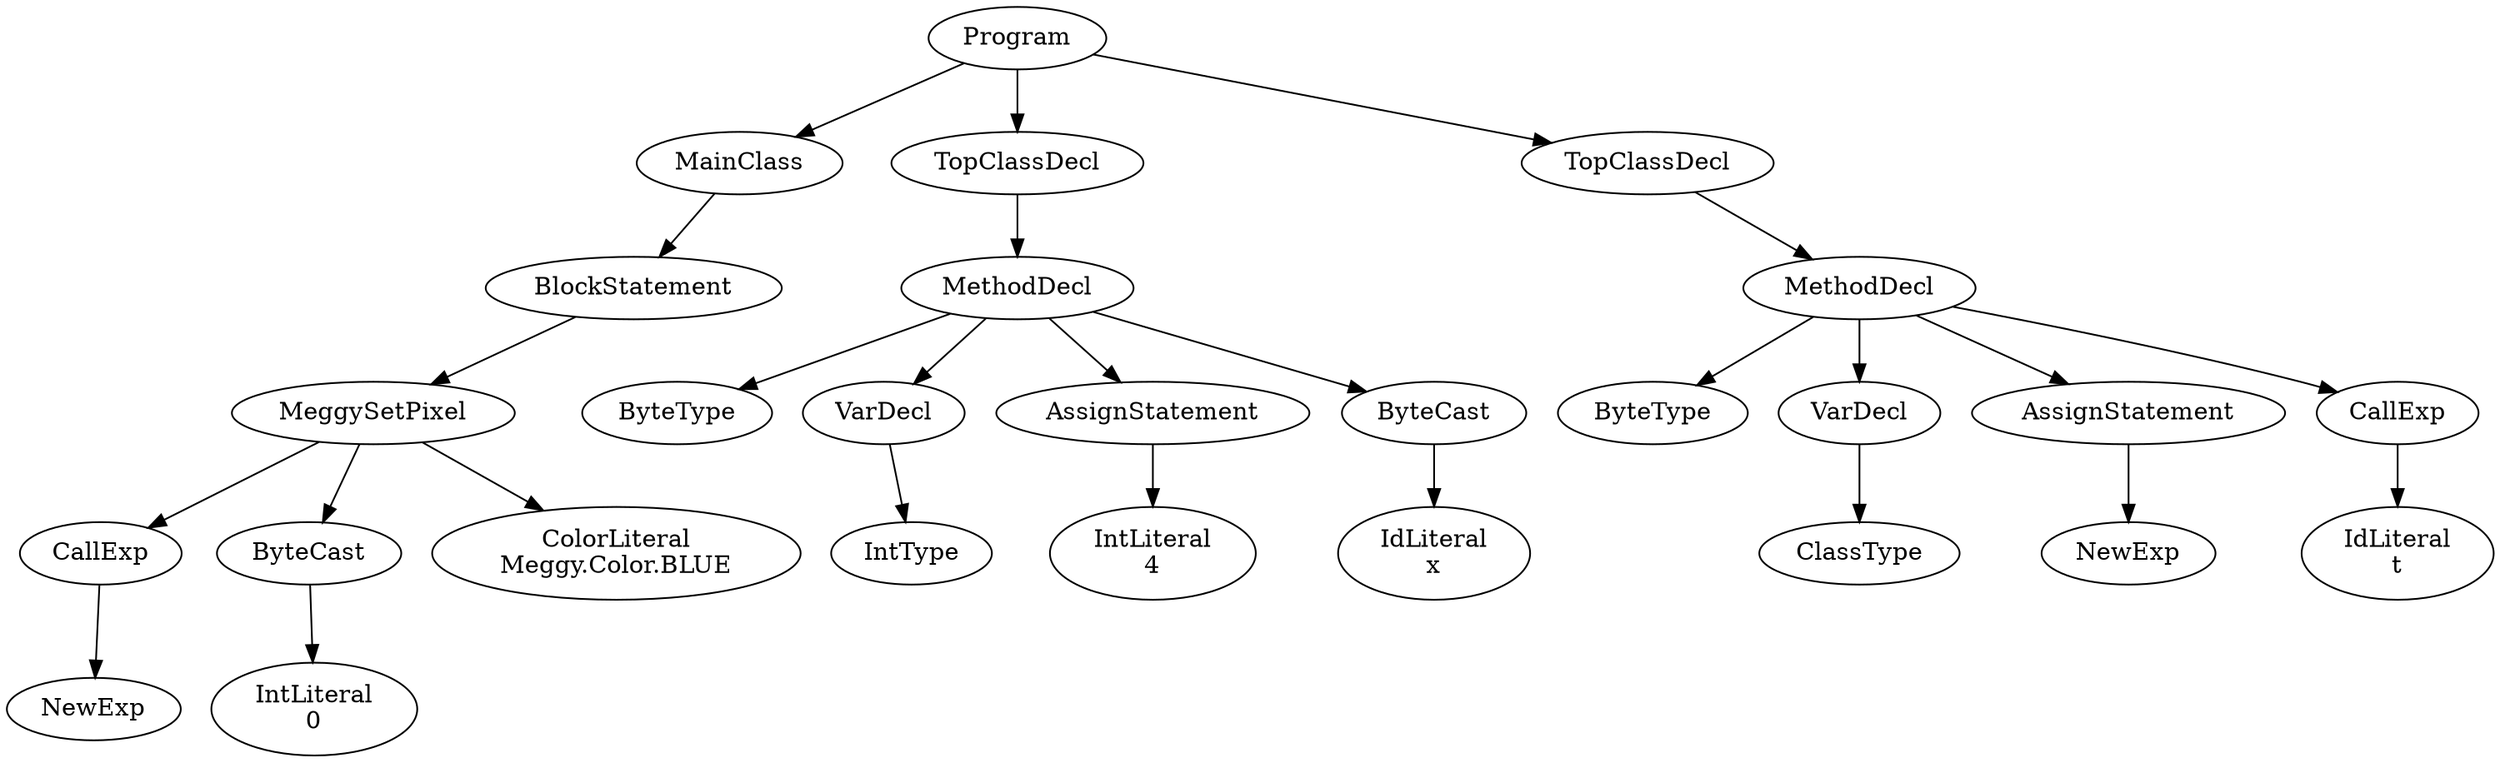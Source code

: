digraph ASTGraph {
0 [ label="Program" ];
1 [ label="MainClass" ];
0 -> 1
2 [ label="BlockStatement" ];
1 -> 2
3 [ label="MeggySetPixel" ];
2 -> 3
4 [ label="CallExp" ];
3 -> 4
5 [ label="NewExp" ];
4 -> 5
6 [ label="ByteCast" ];
3 -> 6
7 [ label="IntLiteral\n0" ];
6 -> 7
8 [ label="ColorLiteral\nMeggy.Color.BLUE" ];
3 -> 8
9 [ label="TopClassDecl" ];
0 -> 9
10 [ label="MethodDecl" ];
9 -> 10
11 [ label="ByteType" ];
10 -> 11
12 [ label="VarDecl" ];
10 -> 12
13 [ label="IntType" ];
12 -> 13
14 [ label="AssignStatement" ];
10 -> 14
15 [ label="IntLiteral\n4" ];
14 -> 15
16 [ label="ByteCast" ];
10 -> 16
17 [ label="IdLiteral\nx" ];
16 -> 17
18 [ label="TopClassDecl" ];
0 -> 18
19 [ label="MethodDecl" ];
18 -> 19
20 [ label="ByteType" ];
19 -> 20
21 [ label="VarDecl" ];
19 -> 21
22 [ label="ClassType" ];
21 -> 22
23 [ label="AssignStatement" ];
19 -> 23
24 [ label="NewExp" ];
23 -> 24
25 [ label="CallExp" ];
19 -> 25
26 [ label="IdLiteral\nt" ];
25 -> 26
}
